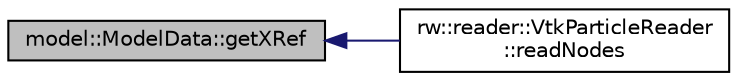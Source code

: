 digraph "model::ModelData::getXRef"
{
  edge [fontname="Helvetica",fontsize="10",labelfontname="Helvetica",labelfontsize="10"];
  node [fontname="Helvetica",fontsize="10",shape=record];
  rankdir="LR";
  Node86 [label="model::ModelData::getXRef",height=0.2,width=0.4,color="black", fillcolor="grey75", style="filled", fontcolor="black"];
  Node86 -> Node87 [dir="back",color="midnightblue",fontsize="10",style="solid",fontname="Helvetica"];
  Node87 [label="rw::reader::VtkParticleReader\l::readNodes",height=0.2,width=0.4,color="black", fillcolor="white", style="filled",URL="$classrw_1_1reader_1_1VtkParticleReader.html#ac78b5d2eb2d625438feb42de5d110ea5",tooltip="Writes the nodes to the file. "];
}
